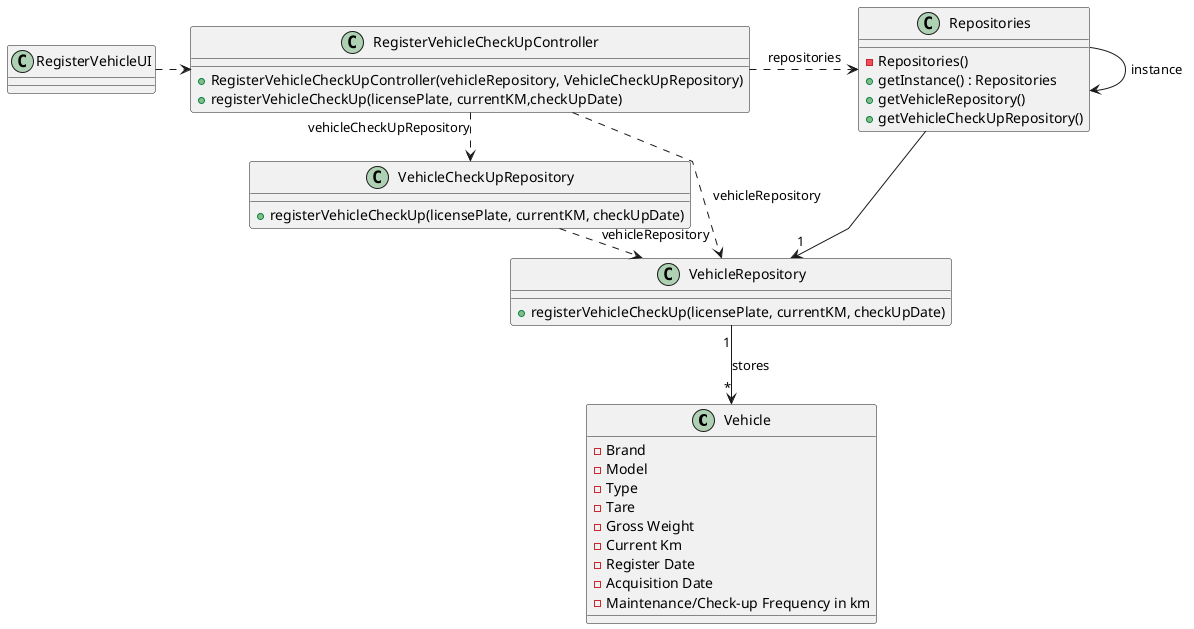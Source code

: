 @startuml
'skinparam monochrome true
skinparam packageStyle rectangle
skinparam shadowing false
skinparam linetype polyline
'skinparam linetype orto

'left to right direction

class Vehicle {
    - Brand
    - Model
    - Type
    - Tare
    - Gross Weight
    - Current Km
    - Register Date
    - Acquisition Date
    - Maintenance/Check-up Frequency in km
}

class VehicleRepository {
    + registerVehicleCheckUp(licensePlate, currentKM, checkUpDate)
}

 class VehicleCheckUpRepository{
      + registerVehicleCheckUp(licensePlate, currentKM, checkUpDate)
 }


class Repositories {
    - Repositories()
    + getInstance() : Repositories
    + getVehicleRepository()
    + getVehicleCheckUpRepository()
}

class RegisterVehicleCheckUpController {
    + RegisterVehicleCheckUpController(vehicleRepository, VehicleCheckUpRepository)
    + registerVehicleCheckUp(licensePlate, currentKM,checkUpDate)
}

class RegisterVehicleUI {
}

Repositories -> Repositories : instance

RegisterVehicleUI .> RegisterVehicleCheckUpController

RegisterVehicleCheckUpController .> Repositories : repositories



RegisterVehicleCheckUpController ..> VehicleRepository : vehicleRepository
RegisterVehicleCheckUpController .> VehicleCheckUpRepository: vehicleCheckUpRepository
VehicleCheckUpRepository .> VehicleRepository: vehicleRepository
Repositories --> "1" VehicleRepository


VehicleRepository "1" --> "*" Vehicle : stores



@enduml